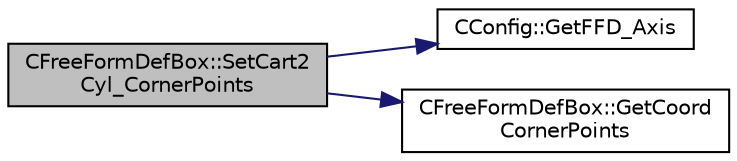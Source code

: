 digraph "CFreeFormDefBox::SetCart2Cyl_CornerPoints"
{
  edge [fontname="Helvetica",fontsize="10",labelfontname="Helvetica",labelfontsize="10"];
  node [fontname="Helvetica",fontsize="10",shape=record];
  rankdir="LR";
  Node714 [label="CFreeFormDefBox::SetCart2\lCyl_CornerPoints",height=0.2,width=0.4,color="black", fillcolor="grey75", style="filled", fontcolor="black"];
  Node714 -> Node715 [color="midnightblue",fontsize="10",style="solid",fontname="Helvetica"];
  Node715 [label="CConfig::GetFFD_Axis",height=0.2,width=0.4,color="black", fillcolor="white", style="filled",URL="$class_c_config.html#a34b7d446f769323589796e83fc743ae0",tooltip="Get the value of the vector that connects the cartesian axis with a sherical or cylindrical one..."];
  Node714 -> Node716 [color="midnightblue",fontsize="10",style="solid",fontname="Helvetica"];
  Node716 [label="CFreeFormDefBox::GetCoord\lCornerPoints",height=0.2,width=0.4,color="black", fillcolor="white", style="filled",URL="$class_c_free_form_def_box.html#ad76598044e7fce661cf63222370429d7",tooltip="Get the coordinates of the corner points. "];
}
